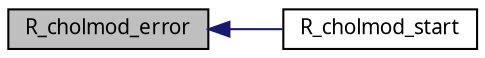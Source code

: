 digraph G
{
  edge [fontname="FreeSans.ttf",fontsize=10,labelfontname="FreeSans.ttf",labelfontsize=10];
  node [fontname="FreeSans.ttf",fontsize=10,shape=record];
  rankdir=LR;
  Node1 [label="R_cholmod_error",height=0.2,width=0.4,color="black", fillcolor="grey75", style="filled" fontcolor="black"];
  Node1 -> Node2 [dir=back,color="midnightblue",fontsize=10,style="solid",fontname="FreeSans.ttf"];
  Node2 [label="R_cholmod_start",height=0.2,width=0.4,color="black", fillcolor="white", style="filled",URL="$chm__common_8h.html#5b4b7e397d76f774a204afec64f2f09f",tooltip="Initialize the CHOLMOD library and replace the print and error functions by R-specific..."];
}
